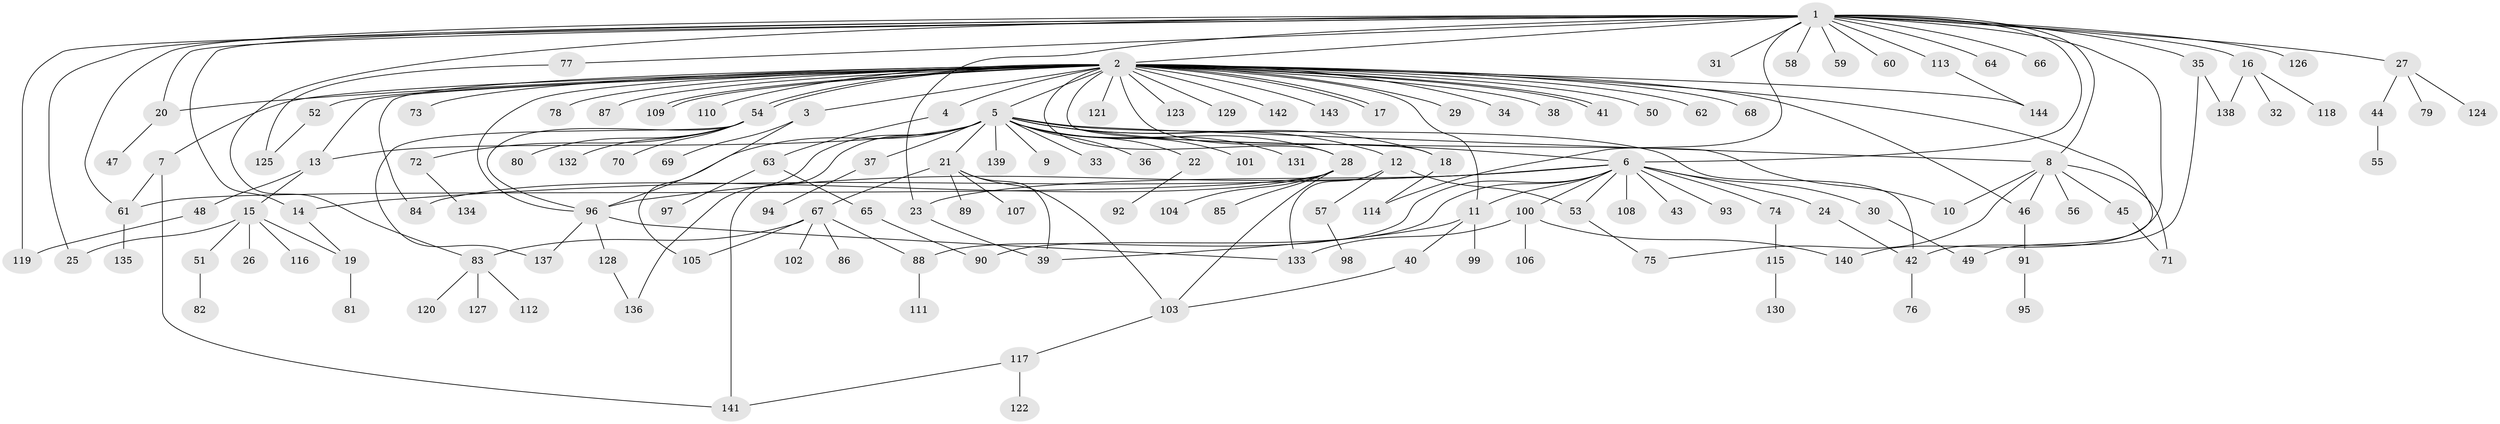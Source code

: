 // coarse degree distribution, {35: 0.008695652173913044, 38: 0.008695652173913044, 3: 0.11304347826086956, 2: 0.20869565217391303, 22: 0.008695652173913044, 4: 0.05217391304347826, 7: 0.017391304347826087, 1: 0.5391304347826087, 5: 0.02608695652173913, 6: 0.008695652173913044, 11: 0.008695652173913044}
// Generated by graph-tools (version 1.1) at 2025/23/03/03/25 07:23:52]
// undirected, 144 vertices, 192 edges
graph export_dot {
graph [start="1"]
  node [color=gray90,style=filled];
  1;
  2;
  3;
  4;
  5;
  6;
  7;
  8;
  9;
  10;
  11;
  12;
  13;
  14;
  15;
  16;
  17;
  18;
  19;
  20;
  21;
  22;
  23;
  24;
  25;
  26;
  27;
  28;
  29;
  30;
  31;
  32;
  33;
  34;
  35;
  36;
  37;
  38;
  39;
  40;
  41;
  42;
  43;
  44;
  45;
  46;
  47;
  48;
  49;
  50;
  51;
  52;
  53;
  54;
  55;
  56;
  57;
  58;
  59;
  60;
  61;
  62;
  63;
  64;
  65;
  66;
  67;
  68;
  69;
  70;
  71;
  72;
  73;
  74;
  75;
  76;
  77;
  78;
  79;
  80;
  81;
  82;
  83;
  84;
  85;
  86;
  87;
  88;
  89;
  90;
  91;
  92;
  93;
  94;
  95;
  96;
  97;
  98;
  99;
  100;
  101;
  102;
  103;
  104;
  105;
  106;
  107;
  108;
  109;
  110;
  111;
  112;
  113;
  114;
  115;
  116;
  117;
  118;
  119;
  120;
  121;
  122;
  123;
  124;
  125;
  126;
  127;
  128;
  129;
  130;
  131;
  132;
  133;
  134;
  135;
  136;
  137;
  138;
  139;
  140;
  141;
  142;
  143;
  144;
  1 -- 2;
  1 -- 6;
  1 -- 8;
  1 -- 14;
  1 -- 16;
  1 -- 20;
  1 -- 23;
  1 -- 25;
  1 -- 27;
  1 -- 31;
  1 -- 35;
  1 -- 58;
  1 -- 59;
  1 -- 60;
  1 -- 61;
  1 -- 64;
  1 -- 66;
  1 -- 77;
  1 -- 83;
  1 -- 113;
  1 -- 114;
  1 -- 119;
  1 -- 126;
  1 -- 140;
  2 -- 3;
  2 -- 4;
  2 -- 5;
  2 -- 7;
  2 -- 10;
  2 -- 11;
  2 -- 13;
  2 -- 17;
  2 -- 17;
  2 -- 18;
  2 -- 20;
  2 -- 28;
  2 -- 29;
  2 -- 34;
  2 -- 38;
  2 -- 41;
  2 -- 41;
  2 -- 46;
  2 -- 49;
  2 -- 50;
  2 -- 52;
  2 -- 54;
  2 -- 54;
  2 -- 62;
  2 -- 68;
  2 -- 73;
  2 -- 78;
  2 -- 84;
  2 -- 87;
  2 -- 96;
  2 -- 109;
  2 -- 109;
  2 -- 110;
  2 -- 121;
  2 -- 123;
  2 -- 129;
  2 -- 142;
  2 -- 143;
  2 -- 144;
  3 -- 69;
  3 -- 105;
  4 -- 63;
  5 -- 6;
  5 -- 8;
  5 -- 9;
  5 -- 12;
  5 -- 13;
  5 -- 18;
  5 -- 21;
  5 -- 22;
  5 -- 28;
  5 -- 33;
  5 -- 36;
  5 -- 37;
  5 -- 42;
  5 -- 96;
  5 -- 101;
  5 -- 131;
  5 -- 136;
  5 -- 139;
  5 -- 141;
  6 -- 11;
  6 -- 14;
  6 -- 23;
  6 -- 24;
  6 -- 30;
  6 -- 43;
  6 -- 53;
  6 -- 74;
  6 -- 88;
  6 -- 90;
  6 -- 93;
  6 -- 96;
  6 -- 100;
  6 -- 108;
  7 -- 61;
  7 -- 141;
  8 -- 10;
  8 -- 45;
  8 -- 46;
  8 -- 56;
  8 -- 71;
  8 -- 75;
  11 -- 39;
  11 -- 40;
  11 -- 99;
  12 -- 53;
  12 -- 57;
  12 -- 133;
  13 -- 15;
  13 -- 48;
  14 -- 19;
  15 -- 19;
  15 -- 25;
  15 -- 26;
  15 -- 51;
  15 -- 116;
  16 -- 32;
  16 -- 118;
  16 -- 138;
  18 -- 114;
  19 -- 81;
  20 -- 47;
  21 -- 39;
  21 -- 67;
  21 -- 89;
  21 -- 103;
  21 -- 107;
  22 -- 92;
  23 -- 39;
  24 -- 42;
  27 -- 44;
  27 -- 79;
  27 -- 124;
  28 -- 61;
  28 -- 84;
  28 -- 85;
  28 -- 103;
  28 -- 104;
  30 -- 49;
  35 -- 42;
  35 -- 138;
  37 -- 94;
  40 -- 103;
  42 -- 76;
  44 -- 55;
  45 -- 71;
  46 -- 91;
  48 -- 119;
  51 -- 82;
  52 -- 125;
  53 -- 75;
  54 -- 70;
  54 -- 72;
  54 -- 80;
  54 -- 96;
  54 -- 132;
  54 -- 137;
  57 -- 98;
  61 -- 135;
  63 -- 65;
  63 -- 97;
  65 -- 90;
  67 -- 83;
  67 -- 86;
  67 -- 88;
  67 -- 102;
  67 -- 105;
  72 -- 134;
  74 -- 115;
  77 -- 125;
  83 -- 112;
  83 -- 120;
  83 -- 127;
  88 -- 111;
  91 -- 95;
  96 -- 128;
  96 -- 133;
  96 -- 137;
  100 -- 106;
  100 -- 133;
  100 -- 140;
  103 -- 117;
  113 -- 144;
  115 -- 130;
  117 -- 122;
  117 -- 141;
  128 -- 136;
}
